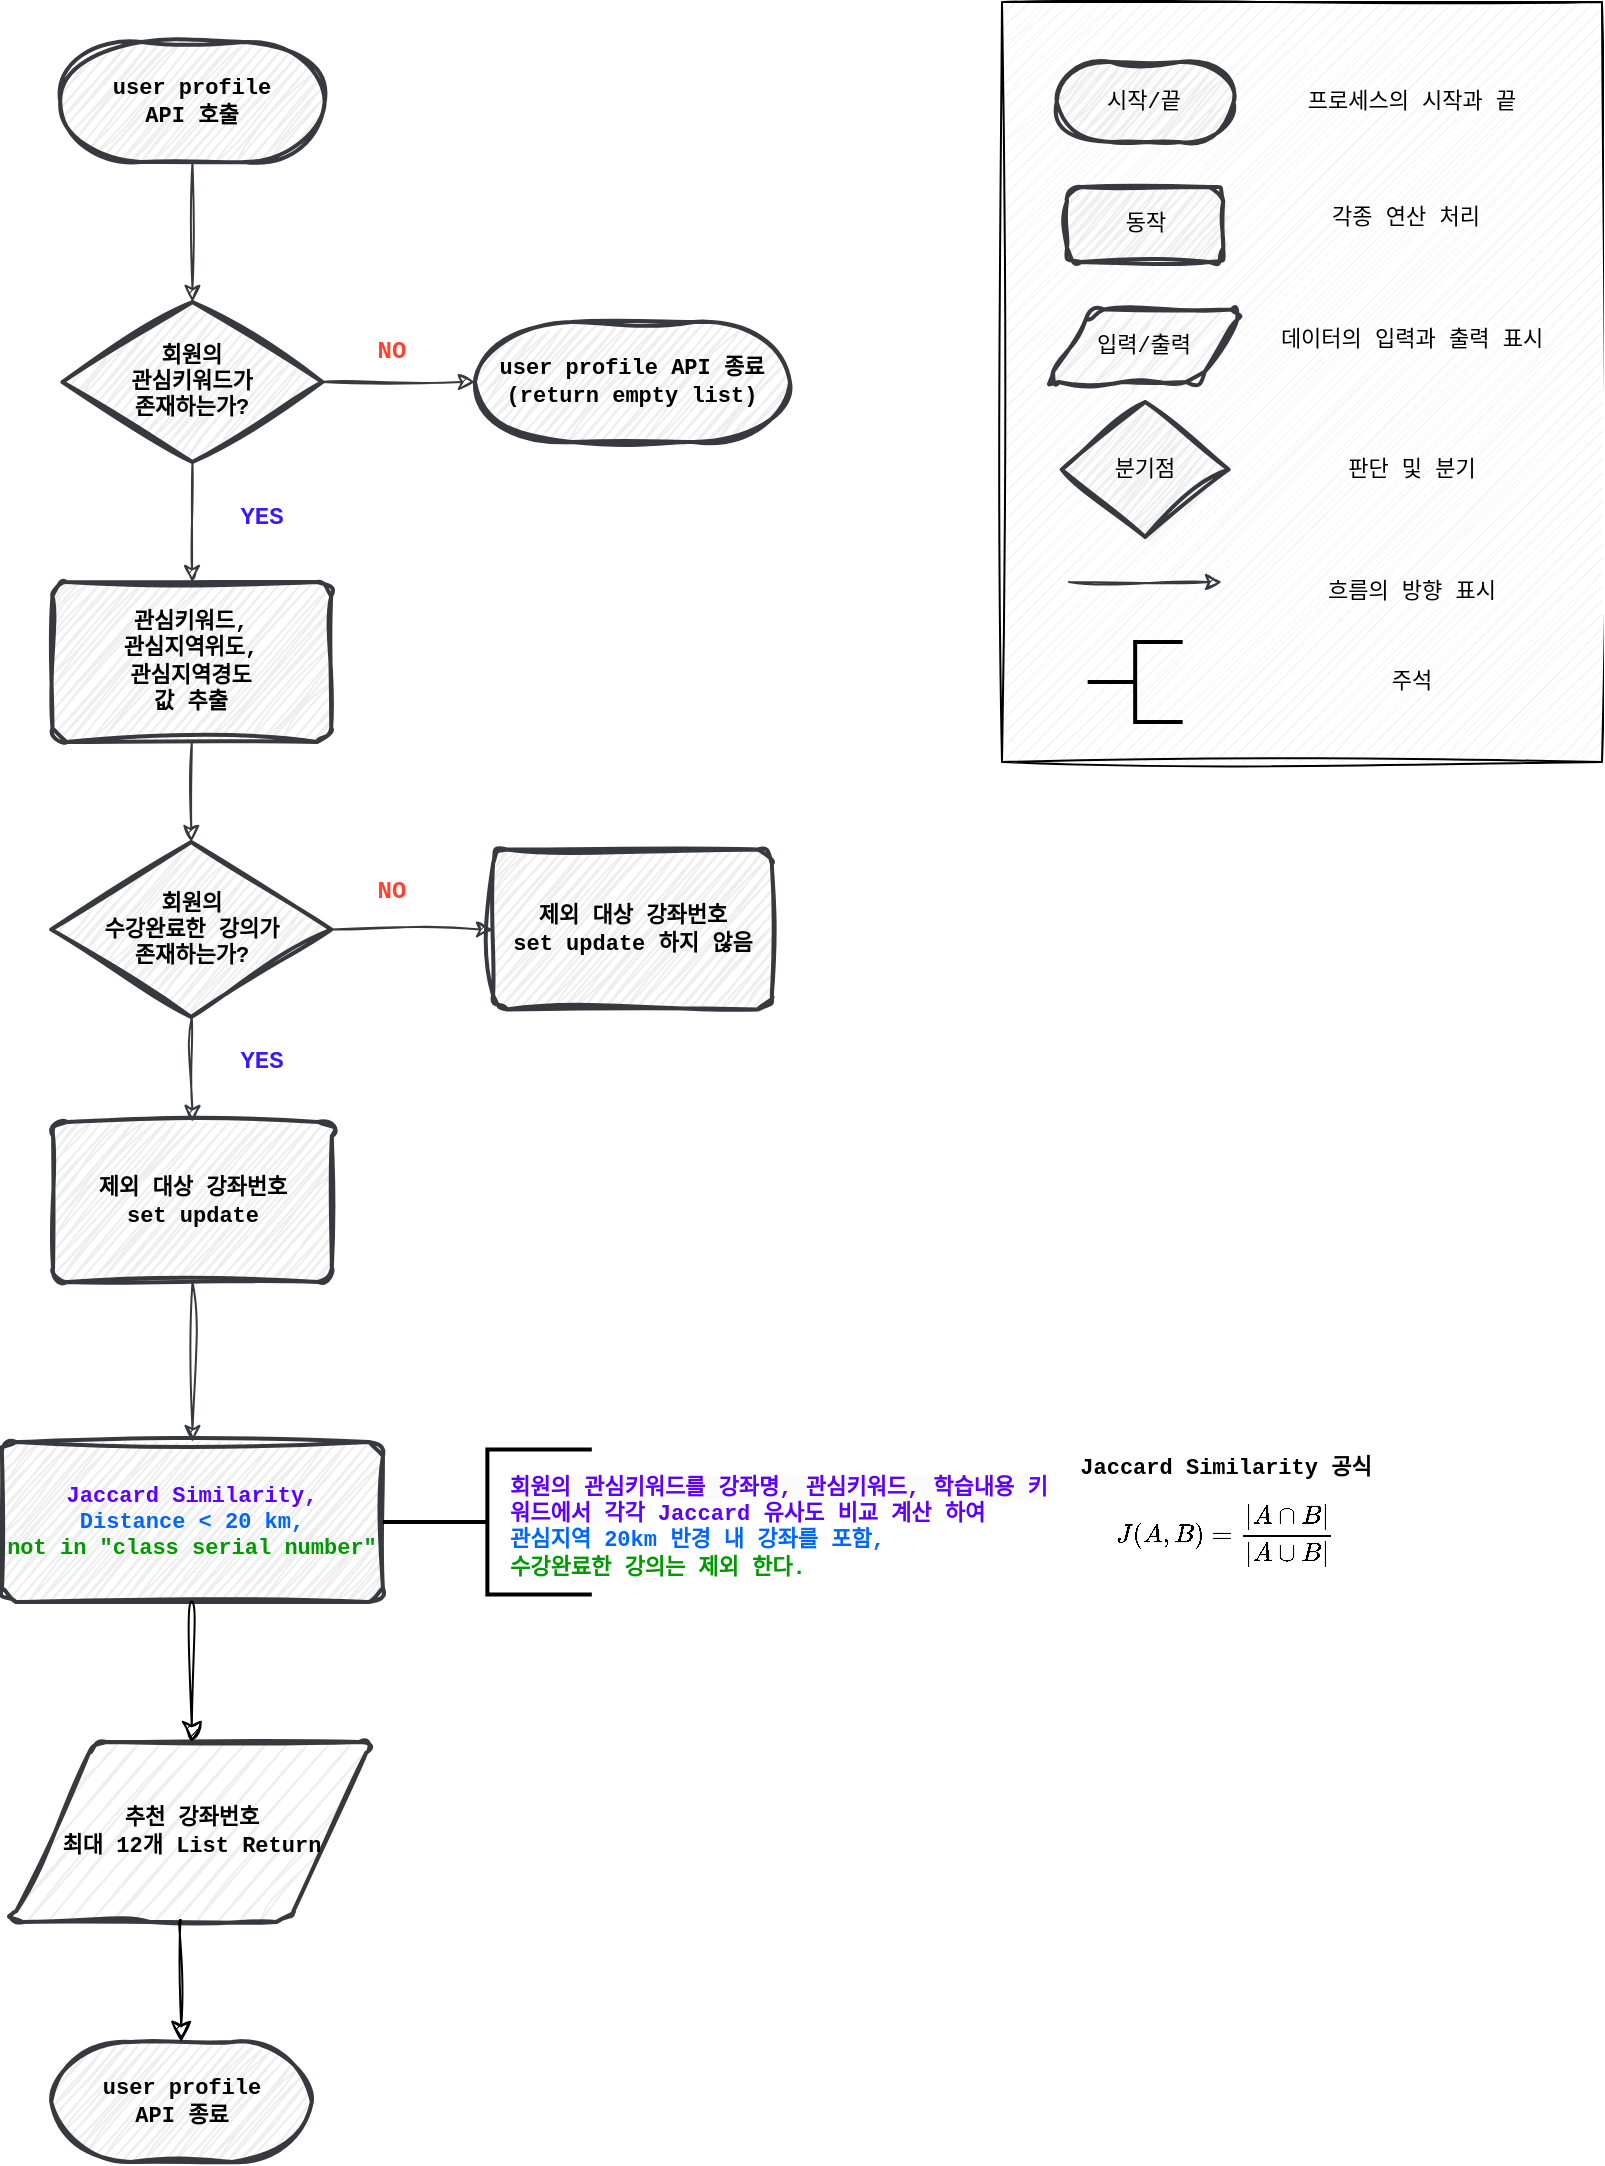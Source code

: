 <mxfile version="24.7.13">
  <diagram name="Page-1" id="c7558073-3199-34d8-9f00-42111426c3f3">
    <mxGraphModel dx="1434" dy="1915" grid="1" gridSize="10" guides="1" tooltips="1" connect="1" arrows="1" fold="1" page="1" pageScale="1" pageWidth="826" pageHeight="1169" background="none" math="1" shadow="0">
      <root>
        <mxCell id="0" />
        <mxCell id="1" parent="0" />
        <mxCell id="8HuYiIvFP8ExP7IEhl2--209" value="user profile&lt;div&gt;API 호출&lt;/div&gt;" style="strokeWidth=2;html=1;shape=mxgraph.flowchart.terminator;whiteSpace=wrap;sketch=1;hachureGap=4;jiggle=2;curveFitting=1;fontFamily=Courier New;labelBackgroundColor=none;fontStyle=1;fillColor=#eeeeee;strokeColor=#36393d;fontSize=11;" parent="1" vertex="1">
          <mxGeometry x="39.14" y="-1140" width="132.18" height="60" as="geometry" />
        </mxCell>
        <mxCell id="8HuYiIvFP8ExP7IEhl2--210" value="" style="endArrow=classic;html=1;rounded=0;sketch=1;hachureGap=4;jiggle=2;curveFitting=1;fontFamily=Courier New;exitX=0.5;exitY=1;exitDx=0;exitDy=0;exitPerimeter=0;entryX=0.5;entryY=0;entryDx=0;entryDy=0;entryPerimeter=0;fillColor=#eeeeee;strokeColor=#36393d;fontSize=11;fontStyle=1" parent="1" source="8HuYiIvFP8ExP7IEhl2--209" target="8HuYiIvFP8ExP7IEhl2--211" edge="1">
          <mxGeometry width="50" height="50" relative="1" as="geometry">
            <mxPoint x="104.81" y="-1050" as="sourcePoint" />
            <mxPoint x="105.23" y="-1030" as="targetPoint" />
          </mxGeometry>
        </mxCell>
        <mxCell id="8HuYiIvFP8ExP7IEhl2--211" value="회원의&lt;div style=&quot;font-size: 11px;&quot;&gt;관심키워드가&lt;div style=&quot;font-size: 11px;&quot;&gt;존재하는가?&lt;/div&gt;&lt;/div&gt;" style="strokeWidth=2;html=1;shape=mxgraph.flowchart.decision;whiteSpace=wrap;sketch=1;hachureGap=4;jiggle=2;curveFitting=1;fontFamily=Courier New;fillColor=#eeeeee;strokeColor=#36393d;fontSize=11;fontStyle=1" parent="1" vertex="1">
          <mxGeometry x="40.23" y="-1010" width="130" height="80" as="geometry" />
        </mxCell>
        <mxCell id="8HuYiIvFP8ExP7IEhl2--214" value="" style="endArrow=classic;html=1;rounded=0;sketch=1;hachureGap=4;jiggle=2;curveFitting=1;fontFamily=Courier New;exitX=1;exitY=0.5;exitDx=0;exitDy=0;exitPerimeter=0;entryX=0;entryY=0.5;entryDx=0;entryDy=0;entryPerimeter=0;fillColor=#eeeeee;strokeColor=#36393d;fontSize=11;fontStyle=1" parent="1" source="8HuYiIvFP8ExP7IEhl2--211" target="8HuYiIvFP8ExP7IEhl2--218" edge="1">
          <mxGeometry width="50" height="50" relative="1" as="geometry">
            <mxPoint x="370.23" y="-940" as="sourcePoint" />
            <mxPoint x="236.48" y="-970" as="targetPoint" />
          </mxGeometry>
        </mxCell>
        <mxCell id="8HuYiIvFP8ExP7IEhl2--215" value="YES" style="text;html=1;align=center;verticalAlign=middle;whiteSpace=wrap;rounded=0;fontFamily=Courier New;fontSize=12;fillColor=none;fontStyle=1;fontColor=#3E17FF;" parent="1" vertex="1">
          <mxGeometry x="110.23" y="-917" width="60" height="30" as="geometry" />
        </mxCell>
        <mxCell id="8HuYiIvFP8ExP7IEhl2--217" value="" style="endArrow=classic;html=1;rounded=0;sketch=1;hachureGap=4;jiggle=2;curveFitting=1;fontFamily=Courier New;exitX=0.5;exitY=1;exitDx=0;exitDy=0;exitPerimeter=0;fillColor=#eeeeee;strokeColor=#36393d;fontSize=11;fontStyle=1" parent="1" source="8HuYiIvFP8ExP7IEhl2--211" target="8HuYiIvFP8ExP7IEhl2--226" edge="1">
          <mxGeometry width="50" height="50" relative="1" as="geometry">
            <mxPoint x="180.23" y="-965" as="sourcePoint" />
            <mxPoint x="105.23" y="-880.0" as="targetPoint" />
          </mxGeometry>
        </mxCell>
        <mxCell id="8HuYiIvFP8ExP7IEhl2--218" value="user profile API&amp;nbsp;&lt;span style=&quot;background-color: initial; font-size: 11px;&quot;&gt;종료&lt;/span&gt;&lt;div style=&quot;font-size: 11px;&quot;&gt;&lt;span style=&quot;background-color: initial; font-size: 11px;&quot;&gt;(return empty list)&lt;/span&gt;&lt;/div&gt;" style="strokeWidth=2;html=1;shape=mxgraph.flowchart.terminator;whiteSpace=wrap;sketch=1;hachureGap=4;jiggle=2;curveFitting=1;fontFamily=Courier New;fillColor=#eeeeee;strokeColor=#36393d;fontSize=11;fontStyle=1" parent="1" vertex="1">
          <mxGeometry x="246.48" y="-1000" width="157.5" height="60" as="geometry" />
        </mxCell>
        <mxCell id="8HuYiIvFP8ExP7IEhl2--223" value="NO" style="text;html=1;align=center;verticalAlign=middle;whiteSpace=wrap;rounded=0;fontFamily=Courier New;fontSize=12;fillColor=none;fontStyle=1;fontColor=#FF432E;" parent="1" vertex="1">
          <mxGeometry x="175.23" y="-1000" width="60" height="30" as="geometry" />
        </mxCell>
        <mxCell id="8HuYiIvFP8ExP7IEhl2--226" value="관심키워드,&lt;div style=&quot;font-size: 11px;&quot;&gt;관심지역위도,&lt;/div&gt;&lt;div style=&quot;font-size: 11px;&quot;&gt;관심지역경도&lt;/div&gt;&lt;div style=&quot;font-size: 11px;&quot;&gt;값 추출&lt;/div&gt;" style="rounded=1;whiteSpace=wrap;html=1;absoluteArcSize=1;arcSize=14;strokeWidth=2;sketch=1;hachureGap=4;jiggle=2;curveFitting=1;fontFamily=Courier New;fillColor=#eeeeee;strokeColor=#36393d;fontSize=11;fontStyle=1" parent="1" vertex="1">
          <mxGeometry x="35.23" y="-870" width="139.38" height="80" as="geometry" />
        </mxCell>
        <mxCell id="8HuYiIvFP8ExP7IEhl2--227" value="" style="endArrow=classic;html=1;rounded=0;sketch=1;hachureGap=4;jiggle=2;curveFitting=1;fontFamily=Courier New;exitX=0.5;exitY=1;exitDx=0;exitDy=0;entryX=0.5;entryY=0;entryDx=0;entryDy=0;entryPerimeter=0;fillColor=#eeeeee;strokeColor=#36393d;fontSize=11;fontStyle=1" parent="1" source="8HuYiIvFP8ExP7IEhl2--226" target="8HuYiIvFP8ExP7IEhl2--229" edge="1">
          <mxGeometry width="50" height="50" relative="1" as="geometry">
            <mxPoint x="356.48" y="-820" as="sourcePoint" />
            <mxPoint x="104.48" y="-730" as="targetPoint" />
          </mxGeometry>
        </mxCell>
        <mxCell id="8HuYiIvFP8ExP7IEhl2--229" value="회원의&lt;div style=&quot;font-size: 11px;&quot;&gt;수강완료한&amp;nbsp;&lt;span style=&quot;background-color: initial; font-size: 11px;&quot;&gt;강의가&lt;/span&gt;&lt;/div&gt;&lt;div style=&quot;font-size: 11px;&quot;&gt;&lt;span style=&quot;background-color: initial; font-size: 11px;&quot;&gt;존재하는가?&lt;/span&gt;&lt;/div&gt;" style="strokeWidth=2;html=1;shape=mxgraph.flowchart.decision;whiteSpace=wrap;sketch=1;hachureGap=4;jiggle=2;curveFitting=1;fontFamily=Courier New;fillColor=#eeeeee;strokeColor=#36393d;fontSize=11;fontStyle=1" parent="1" vertex="1">
          <mxGeometry x="34.61" y="-740" width="140" height="87.5" as="geometry" />
        </mxCell>
        <mxCell id="8HuYiIvFP8ExP7IEhl2--232" value="" style="endArrow=classic;html=1;rounded=0;sketch=1;hachureGap=4;jiggle=2;curveFitting=1;fontFamily=Courier New;entryX=0.5;entryY=0;entryDx=0;entryDy=0;fillColor=#eeeeee;strokeColor=#36393d;fontSize=11;fontStyle=1" parent="1" source="8HuYiIvFP8ExP7IEhl2--229" target="8HuYiIvFP8ExP7IEhl2--237" edge="1">
          <mxGeometry width="50" height="50" relative="1" as="geometry">
            <mxPoint x="104.37" y="-650" as="sourcePoint" />
            <mxPoint x="104.37" y="-600" as="targetPoint" />
          </mxGeometry>
        </mxCell>
        <mxCell id="8HuYiIvFP8ExP7IEhl2--233" value="" style="endArrow=classic;html=1;rounded=0;sketch=1;hachureGap=4;jiggle=2;curveFitting=1;fontFamily=Courier New;exitX=1;exitY=0.5;exitDx=0;exitDy=0;exitPerimeter=0;entryX=0;entryY=0.5;entryDx=0;entryDy=0;fillColor=#eeeeee;strokeColor=#36393d;fontSize=11;fontStyle=1" parent="1" source="8HuYiIvFP8ExP7IEhl2--229" target="8HuYiIvFP8ExP7IEhl2--236" edge="1">
          <mxGeometry width="50" height="50" relative="1" as="geometry">
            <mxPoint x="185.48" y="-696.67" as="sourcePoint" />
            <mxPoint x="246.48" y="-697" as="targetPoint" />
          </mxGeometry>
        </mxCell>
        <mxCell id="8HuYiIvFP8ExP7IEhl2--236" value="제외 대상 강좌번호&lt;div style=&quot;font-size: 11px;&quot;&gt;set update 하지 않음&lt;/div&gt;" style="rounded=1;whiteSpace=wrap;html=1;absoluteArcSize=1;arcSize=14;strokeWidth=2;sketch=1;hachureGap=4;jiggle=2;curveFitting=1;fontFamily=Courier New;fillColor=#eeeeee;strokeColor=#36393d;fontSize=11;fontStyle=1" parent="1" vertex="1">
          <mxGeometry x="255.54" y="-736.25" width="139.38" height="80" as="geometry" />
        </mxCell>
        <mxCell id="8HuYiIvFP8ExP7IEhl2--237" value="제외 대상 강좌번호&lt;div style=&quot;font-size: 11px;&quot;&gt;set update&lt;/div&gt;" style="rounded=1;whiteSpace=wrap;html=1;absoluteArcSize=1;arcSize=14;strokeWidth=2;sketch=1;hachureGap=4;jiggle=2;curveFitting=1;fontFamily=Courier New;fillColor=#eeeeee;strokeColor=#36393d;fontSize=11;fontStyle=1" parent="1" vertex="1">
          <mxGeometry x="35.54" y="-600" width="139.38" height="80" as="geometry" />
        </mxCell>
        <mxCell id="8HuYiIvFP8ExP7IEhl2--238" value="&lt;font style=&quot;font-size: 11px;&quot; color=&quot;#5d00ff&quot;&gt;&lt;span style=&quot;font-size: 11px;&quot;&gt;Jaccard Similarity,&lt;/span&gt;&lt;/font&gt;&lt;div style=&quot;font-size: 11px;&quot;&gt;&lt;font style=&quot;font-size: 11px;&quot; color=&quot;#0066ff&quot;&gt;&lt;span style=&quot;font-size: 11px;&quot;&gt;Distance &amp;lt; 20 km,&lt;/span&gt;&lt;/font&gt;&lt;/div&gt;&lt;div style=&quot;font-size: 11px;&quot;&gt;&lt;font style=&quot;font-size: 11px;&quot; color=&quot;#009900&quot;&gt;&lt;span style=&quot;font-size: 11px;&quot;&gt;not in &quot;class serial number&quot;&lt;/span&gt;&lt;/font&gt;&lt;/div&gt;" style="rounded=1;whiteSpace=wrap;html=1;absoluteArcSize=1;arcSize=14;strokeWidth=2;sketch=1;hachureGap=4;jiggle=2;curveFitting=1;fontFamily=Courier New;fillColor=#eeeeee;strokeColor=#36393d;fontSize=11;fontStyle=1" parent="1" vertex="1">
          <mxGeometry x="10.0" y="-440" width="190.46" height="80" as="geometry" />
        </mxCell>
        <mxCell id="8HuYiIvFP8ExP7IEhl2--240" value="" style="endArrow=classic;html=1;rounded=0;sketch=1;hachureGap=4;jiggle=2;curveFitting=1;fontFamily=Courier New;entryX=0.5;entryY=0;entryDx=0;entryDy=0;exitX=0.5;exitY=1;exitDx=0;exitDy=0;fillColor=#eeeeee;strokeColor=#36393d;fontSize=11;fontStyle=1" parent="1" source="8HuYiIvFP8ExP7IEhl2--237" target="8HuYiIvFP8ExP7IEhl2--238" edge="1">
          <mxGeometry width="50" height="50" relative="1" as="geometry">
            <mxPoint x="104.11" y="-510" as="sourcePoint" />
            <mxPoint x="105.11" y="-458" as="targetPoint" />
          </mxGeometry>
        </mxCell>
        <mxCell id="8HuYiIvFP8ExP7IEhl2--245" value="NO" style="text;html=1;align=center;verticalAlign=middle;whiteSpace=wrap;rounded=0;fontFamily=Courier New;fontSize=12;fillColor=none;fontStyle=1;fontColor=#FF432E;" parent="1" vertex="1">
          <mxGeometry x="175.23" y="-730" width="60" height="30" as="geometry" />
        </mxCell>
        <mxCell id="8HuYiIvFP8ExP7IEhl2--247" value="YES" style="text;html=1;align=center;verticalAlign=middle;whiteSpace=wrap;rounded=0;fontFamily=Courier New;fontSize=12;fillColor=none;fontStyle=1;fontColor=#3E17FF;" parent="1" vertex="1">
          <mxGeometry x="110.23" y="-645" width="60" height="30" as="geometry" />
        </mxCell>
        <mxCell id="8HuYiIvFP8ExP7IEhl2--248" value="user profile&lt;div&gt;API 종료&lt;/div&gt;" style="strokeWidth=2;html=1;shape=mxgraph.flowchart.terminator;whiteSpace=wrap;sketch=1;hachureGap=4;jiggle=2;curveFitting=1;fontFamily=Courier New;labelBackgroundColor=none;fontStyle=1;fillColor=#eeeeee;strokeColor=#36393d;fontSize=11;" parent="1" vertex="1">
          <mxGeometry x="34.61" y="-140" width="130.3" height="60" as="geometry" />
        </mxCell>
        <mxCell id="S92XERj_PqHJQFMyFbLS-4" value="&lt;div style=&quot;font-size: 11px;&quot;&gt;&lt;span style=&quot;font-size: 11px;&quot;&gt;Jaccard Similarity 공식&lt;/span&gt;&lt;/div&gt;\[&lt;br style=&quot;font-size: 11px;&quot;&gt;J(A, B) = \frac{|A \cap B|}{|A \cup B|}&lt;br style=&quot;font-size: 11px;&quot;&gt;\]" style="rounded=1;whiteSpace=wrap;html=1;absoluteArcSize=1;arcSize=14;strokeWidth=2;sketch=1;hachureGap=4;jiggle=2;curveFitting=1;fontFamily=Courier New;fillColor=none;strokeColor=none;fontSize=11;fontStyle=1" parent="1" vertex="1">
          <mxGeometry x="547.35" y="-440" width="150" height="80" as="geometry" />
        </mxCell>
        <mxCell id="BTvdHkG63R1qvQy1ZEPR-1" value="&lt;span style=&quot;font-size: 11px;&quot;&gt;추천 강좌번호&lt;/span&gt;&lt;div style=&quot;font-size: 11px;&quot;&gt;최대 12개&amp;nbsp;&lt;span style=&quot;background-color: initial; font-size: 11px;&quot;&gt;List Return&lt;/span&gt;&lt;/div&gt;" style="shape=parallelogram;html=1;strokeWidth=2;perimeter=parallelogramPerimeter;whiteSpace=wrap;rounded=1;arcSize=12;size=0.23;fillColor=#eeeeee;strokeColor=#36393d;sketch=1;curveFitting=1;jiggle=2;fontFamily=Courier New;fontSize=11;fontStyle=1" parent="1" vertex="1">
          <mxGeometry x="14.61" y="-290" width="180" height="90" as="geometry" />
        </mxCell>
        <mxCell id="BTvdHkG63R1qvQy1ZEPR-6" value="" style="endArrow=classic;html=1;rounded=0;fontSize=11;startSize=8;endSize=8;curved=1;exitX=0.5;exitY=1;exitDx=0;exitDy=0;sketch=1;curveFitting=1;jiggle=2;fontFamily=Courier New;fontStyle=1" parent="1" source="8HuYiIvFP8ExP7IEhl2--238" target="BTvdHkG63R1qvQy1ZEPR-1" edge="1">
          <mxGeometry width="50" height="50" relative="1" as="geometry">
            <mxPoint x="124.91" y="-200" as="sourcePoint" />
            <mxPoint x="174.91" y="-250" as="targetPoint" />
          </mxGeometry>
        </mxCell>
        <mxCell id="BTvdHkG63R1qvQy1ZEPR-7" value="" style="endArrow=classic;html=1;rounded=0;fontSize=11;startSize=8;endSize=8;curved=1;exitX=0.471;exitY=0.991;exitDx=0;exitDy=0;sketch=1;curveFitting=1;jiggle=2;exitPerimeter=0;fontFamily=Courier New;fontStyle=1" parent="1" source="BTvdHkG63R1qvQy1ZEPR-1" target="8HuYiIvFP8ExP7IEhl2--248" edge="1">
          <mxGeometry width="50" height="50" relative="1" as="geometry">
            <mxPoint x="114.91" y="-340" as="sourcePoint" />
            <mxPoint x="114.91" y="-280" as="targetPoint" />
          </mxGeometry>
        </mxCell>
        <mxCell id="BTvdHkG63R1qvQy1ZEPR-8" value="" style="strokeWidth=2;html=1;shape=mxgraph.flowchart.annotation_2;align=left;labelPosition=right;pointerEvents=1;fontFamily=Courier New;fontSize=11;fontStyle=1" parent="1" vertex="1">
          <mxGeometry x="200.46" y="-436.25" width="104.45" height="72.5" as="geometry" />
        </mxCell>
        <mxCell id="BTvdHkG63R1qvQy1ZEPR-9" value="&lt;font color=&quot;#5d00ff&quot; style=&quot;forced-color-adjust: none; font-size: 11px; font-style: normal; font-variant-ligatures: normal; font-variant-caps: normal; letter-spacing: normal; orphans: 2; text-align: center; text-indent: 0px; text-transform: none; widows: 2; word-spacing: 0px; -webkit-text-stroke-width: 0px; white-space: normal; background-color: rgb(251, 251, 251); text-decoration-thickness: initial; text-decoration-style: initial; text-decoration-color: initial;&quot;&gt;&lt;span style=&quot;forced-color-adjust: none; font-size: 11px;&quot;&gt;&lt;span style=&quot;font-size: 11px;&quot;&gt;회원의 관심키워드를&amp;nbsp;&lt;/span&gt;강좌명, 관심키워드, 학습내용 키워드에서&amp;nbsp;&lt;/span&gt;&lt;/font&gt;&lt;span style=&quot;text-align: center; color: rgb(93, 0, 255);&quot;&gt;각각 Jaccard 유사도 비교 계산 하여&lt;/span&gt;&lt;div style=&quot;font-size: 11px;&quot;&gt;&lt;div style=&quot;font-size: 11px;&quot;&gt;&lt;font style=&quot;text-align: center; font-size: 11px;&quot; color=&quot;#0066ff&quot;&gt;&lt;span style=&quot;font-size: 11px;&quot;&gt;관심지역 20km 반경 내 강좌를 포함,&lt;/span&gt;&lt;/font&gt;&lt;/div&gt;&lt;div style=&quot;font-size: 11px;&quot;&gt;&lt;span style=&quot;color: rgb(0, 153, 0); background-color: initial; text-align: center; font-size: 11px;&quot;&gt;수강완료한 강의는 제외 한다.&lt;/span&gt;&lt;/div&gt;&lt;/div&gt;" style="text;whiteSpace=wrap;html=1;fontFamily=Courier New;fontSize=11;fontStyle=1" parent="1" vertex="1">
          <mxGeometry x="262.36" y="-430" width="280" height="70" as="geometry" />
        </mxCell>
        <mxCell id="X1FmaqOlLXCAKgm-FoMj-1" value="" style="verticalLabelPosition=bottom;verticalAlign=top;html=1;shape=mxgraph.basic.patternFillRect;fillStyle=diag;step=5;fillStrokeWidth=0.2;fillStrokeColor=#dddddd;sketch=1;hachureGap=4;jiggle=2;curveFitting=1;fontFamily=Courier New;fontSize=11;fontStyle=0" parent="1" vertex="1">
          <mxGeometry x="510" y="-1160" width="300" height="380" as="geometry" />
        </mxCell>
        <mxCell id="X1FmaqOlLXCAKgm-FoMj-2" value="시작/끝" style="strokeWidth=2;html=1;shape=mxgraph.flowchart.terminator;whiteSpace=wrap;sketch=1;hachureGap=4;jiggle=2;curveFitting=1;fontFamily=Courier New;labelBackgroundColor=none;fontStyle=0;fillColor=#eeeeee;strokeColor=#36393d;fontSize=11;" parent="1" vertex="1">
          <mxGeometry x="537.35" y="-1130" width="88.44" height="40" as="geometry" />
        </mxCell>
        <mxCell id="X1FmaqOlLXCAKgm-FoMj-3" value="&lt;font style=&quot;font-size: 11px;&quot;&gt;프로세스의 시작과 끝&lt;/font&gt;" style="text;html=1;align=center;verticalAlign=middle;whiteSpace=wrap;rounded=0;fontFamily=Courier New;fontSize=11;fontStyle=0" parent="1" vertex="1">
          <mxGeometry x="650" y="-1125" width="130" height="30" as="geometry" />
        </mxCell>
        <mxCell id="X1FmaqOlLXCAKgm-FoMj-4" value="&lt;div style=&quot;font-size: 11px;&quot;&gt;동작&lt;/div&gt;" style="rounded=1;whiteSpace=wrap;html=1;absoluteArcSize=1;arcSize=14;strokeWidth=2;sketch=1;hachureGap=4;jiggle=2;curveFitting=1;fontFamily=Courier New;fillColor=#eeeeee;strokeColor=#36393d;fontSize=11;fontStyle=0" parent="1" vertex="1">
          <mxGeometry x="542.5" y="-1067.5" width="78.13" height="37.5" as="geometry" />
        </mxCell>
        <mxCell id="X1FmaqOlLXCAKgm-FoMj-5" value="&lt;font style=&quot;font-size: 11px;&quot;&gt;각종 연산 처리&lt;/font&gt;" style="text;html=1;align=center;verticalAlign=middle;whiteSpace=wrap;rounded=0;fontFamily=Courier New;fontSize=11;fontStyle=0" parent="1" vertex="1">
          <mxGeometry x="647.35" y="-1067.5" width="130" height="30" as="geometry" />
        </mxCell>
        <mxCell id="X1FmaqOlLXCAKgm-FoMj-6" value="입력/출력" style="shape=parallelogram;html=1;strokeWidth=2;perimeter=parallelogramPerimeter;whiteSpace=wrap;rounded=1;arcSize=12;size=0.23;fillColor=#eeeeee;strokeColor=#36393d;sketch=1;curveFitting=1;jiggle=2;fontFamily=Courier New;fontSize=11;fontStyle=0" parent="1" vertex="1">
          <mxGeometry x="532.36" y="-1006.25" width="98.43" height="36.25" as="geometry" />
        </mxCell>
        <mxCell id="X1FmaqOlLXCAKgm-FoMj-7" value="&lt;font style=&quot;font-size: 11px;&quot;&gt;데이터의 입력과 출력 표시&lt;/font&gt;" style="text;html=1;align=center;verticalAlign=middle;whiteSpace=wrap;rounded=0;fontFamily=Courier New;fontSize=11;fontStyle=0" parent="1" vertex="1">
          <mxGeometry x="635" y="-1006.25" width="160" height="30" as="geometry" />
        </mxCell>
        <mxCell id="X1FmaqOlLXCAKgm-FoMj-8" value="분기점" style="strokeWidth=2;html=1;shape=mxgraph.flowchart.decision;whiteSpace=wrap;sketch=1;hachureGap=4;jiggle=2;curveFitting=1;fontFamily=Courier New;fillColor=#eeeeee;strokeColor=#36393d;fontSize=11;fontStyle=0" parent="1" vertex="1">
          <mxGeometry x="539.86" y="-960" width="83.43" height="67.5" as="geometry" />
        </mxCell>
        <mxCell id="X1FmaqOlLXCAKgm-FoMj-9" value="&lt;font style=&quot;font-size: 11px;&quot;&gt;판단 및 분기&lt;/font&gt;" style="text;html=1;align=center;verticalAlign=middle;whiteSpace=wrap;rounded=0;fontFamily=Courier New;fontSize=11;fontStyle=0" parent="1" vertex="1">
          <mxGeometry x="635" y="-941.25" width="160" height="30" as="geometry" />
        </mxCell>
        <mxCell id="X1FmaqOlLXCAKgm-FoMj-10" value="" style="endArrow=classic;html=1;rounded=0;sketch=1;hachureGap=4;jiggle=2;curveFitting=1;fontFamily=Courier New;exitX=0.5;exitY=1;exitDx=0;exitDy=0;exitPerimeter=0;fillColor=#eeeeee;strokeColor=#36393d;fontSize=11;fontStyle=0" parent="1" edge="1">
          <mxGeometry width="50" height="50" relative="1" as="geometry">
            <mxPoint x="543.5" y="-870" as="sourcePoint" />
            <mxPoint x="620" y="-870" as="targetPoint" />
          </mxGeometry>
        </mxCell>
        <mxCell id="X1FmaqOlLXCAKgm-FoMj-11" value="&lt;font style=&quot;font-size: 11px;&quot;&gt;흐름의 방향 표시&lt;/font&gt;" style="text;html=1;align=center;verticalAlign=middle;whiteSpace=wrap;rounded=0;fontFamily=Courier New;fontSize=11;fontStyle=0" parent="1" vertex="1">
          <mxGeometry x="635" y="-880" width="160" height="30" as="geometry" />
        </mxCell>
        <mxCell id="X1FmaqOlLXCAKgm-FoMj-12" value="" style="strokeWidth=2;html=1;shape=mxgraph.flowchart.annotation_2;align=left;labelPosition=right;pointerEvents=1;fontFamily=Courier New;fontSize=11;fontStyle=0" parent="1" vertex="1">
          <mxGeometry x="552.83" y="-840" width="47.5" height="40" as="geometry" />
        </mxCell>
        <mxCell id="X1FmaqOlLXCAKgm-FoMj-13" value="&lt;font style=&quot;font-size: 11px;&quot;&gt;주석&lt;/font&gt;" style="text;html=1;align=center;verticalAlign=middle;whiteSpace=wrap;rounded=0;fontFamily=Courier New;fontSize=11;fontStyle=0" parent="1" vertex="1">
          <mxGeometry x="635" y="-835" width="160" height="30" as="geometry" />
        </mxCell>
      </root>
    </mxGraphModel>
  </diagram>
</mxfile>
